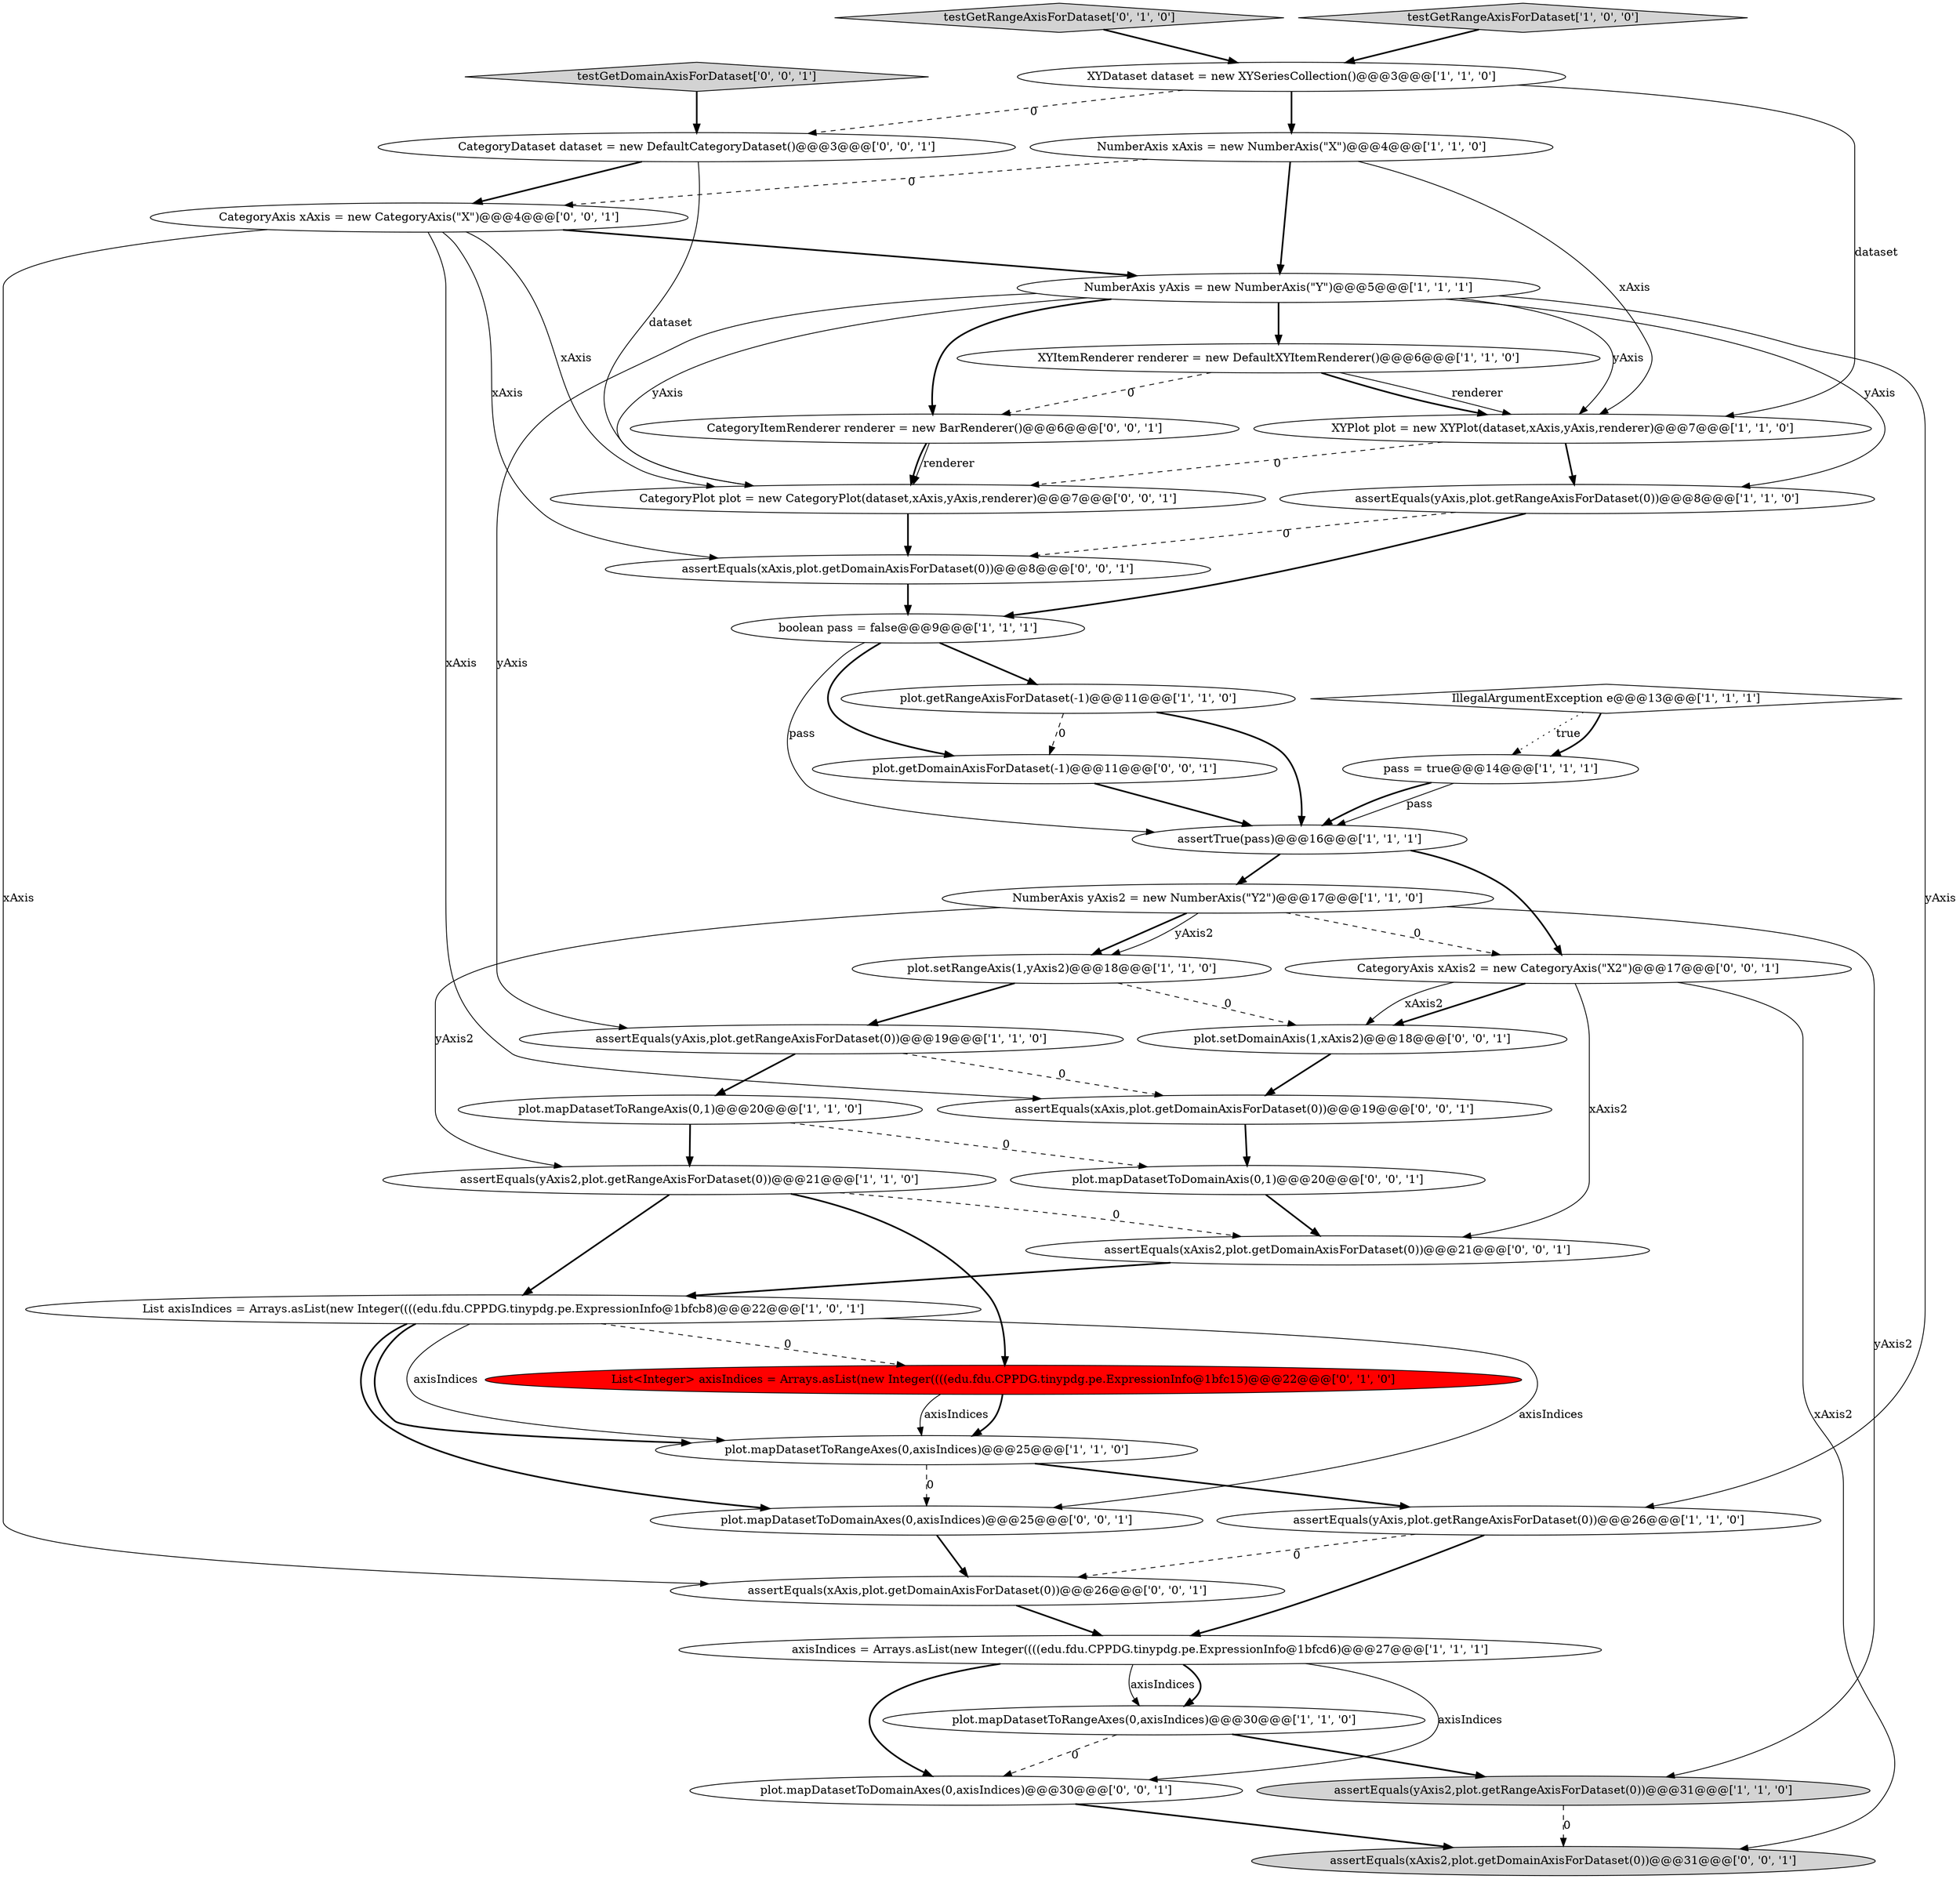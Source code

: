 digraph {
38 [style = filled, label = "plot.mapDatasetToDomainAxes(0,axisIndices)@@@25@@@['0', '0', '1']", fillcolor = white, shape = ellipse image = "AAA0AAABBB3BBB"];
4 [style = filled, label = "assertEquals(yAxis,plot.getRangeAxisForDataset(0))@@@26@@@['1', '1', '0']", fillcolor = white, shape = ellipse image = "AAA0AAABBB1BBB"];
15 [style = filled, label = "plot.getRangeAxisForDataset(-1)@@@11@@@['1', '1', '0']", fillcolor = white, shape = ellipse image = "AAA0AAABBB1BBB"];
8 [style = filled, label = "pass = true@@@14@@@['1', '1', '1']", fillcolor = white, shape = ellipse image = "AAA0AAABBB1BBB"];
32 [style = filled, label = "plot.setDomainAxis(1,xAxis2)@@@18@@@['0', '0', '1']", fillcolor = white, shape = ellipse image = "AAA0AAABBB3BBB"];
10 [style = filled, label = "NumberAxis yAxis2 = new NumberAxis(\"Y2\")@@@17@@@['1', '1', '0']", fillcolor = white, shape = ellipse image = "AAA0AAABBB1BBB"];
22 [style = filled, label = "XYPlot plot = new XYPlot(dataset,xAxis,yAxis,renderer)@@@7@@@['1', '1', '0']", fillcolor = white, shape = ellipse image = "AAA0AAABBB1BBB"];
20 [style = filled, label = "plot.mapDatasetToRangeAxes(0,axisIndices)@@@30@@@['1', '1', '0']", fillcolor = white, shape = ellipse image = "AAA0AAABBB1BBB"];
36 [style = filled, label = "assertEquals(xAxis2,plot.getDomainAxisForDataset(0))@@@21@@@['0', '0', '1']", fillcolor = white, shape = ellipse image = "AAA0AAABBB3BBB"];
9 [style = filled, label = "assertTrue(pass)@@@16@@@['1', '1', '1']", fillcolor = white, shape = ellipse image = "AAA0AAABBB1BBB"];
12 [style = filled, label = "XYItemRenderer renderer = new DefaultXYItemRenderer()@@@6@@@['1', '1', '0']", fillcolor = white, shape = ellipse image = "AAA0AAABBB1BBB"];
27 [style = filled, label = "CategoryItemRenderer renderer = new BarRenderer()@@@6@@@['0', '0', '1']", fillcolor = white, shape = ellipse image = "AAA0AAABBB3BBB"];
28 [style = filled, label = "testGetDomainAxisForDataset['0', '0', '1']", fillcolor = lightgray, shape = diamond image = "AAA0AAABBB3BBB"];
5 [style = filled, label = "axisIndices = Arrays.asList(new Integer((((edu.fdu.CPPDG.tinypdg.pe.ExpressionInfo@1bfcd6)@@@27@@@['1', '1', '1']", fillcolor = white, shape = ellipse image = "AAA0AAABBB1BBB"];
17 [style = filled, label = "plot.mapDatasetToRangeAxes(0,axisIndices)@@@25@@@['1', '1', '0']", fillcolor = white, shape = ellipse image = "AAA0AAABBB1BBB"];
18 [style = filled, label = "plot.mapDatasetToRangeAxis(0,1)@@@20@@@['1', '1', '0']", fillcolor = white, shape = ellipse image = "AAA0AAABBB1BBB"];
6 [style = filled, label = "IllegalArgumentException e@@@13@@@['1', '1', '1']", fillcolor = white, shape = diamond image = "AAA0AAABBB1BBB"];
30 [style = filled, label = "CategoryDataset dataset = new DefaultCategoryDataset()@@@3@@@['0', '0', '1']", fillcolor = white, shape = ellipse image = "AAA0AAABBB3BBB"];
37 [style = filled, label = "assertEquals(xAxis2,plot.getDomainAxisForDataset(0))@@@31@@@['0', '0', '1']", fillcolor = lightgray, shape = ellipse image = "AAA0AAABBB3BBB"];
26 [style = filled, label = "plot.getDomainAxisForDataset(-1)@@@11@@@['0', '0', '1']", fillcolor = white, shape = ellipse image = "AAA0AAABBB3BBB"];
40 [style = filled, label = "assertEquals(xAxis,plot.getDomainAxisForDataset(0))@@@26@@@['0', '0', '1']", fillcolor = white, shape = ellipse image = "AAA0AAABBB3BBB"];
25 [style = filled, label = "CategoryAxis xAxis = new CategoryAxis(\"X\")@@@4@@@['0', '0', '1']", fillcolor = white, shape = ellipse image = "AAA0AAABBB3BBB"];
19 [style = filled, label = "boolean pass = false@@@9@@@['1', '1', '1']", fillcolor = white, shape = ellipse image = "AAA0AAABBB1BBB"];
0 [style = filled, label = "NumberAxis xAxis = new NumberAxis(\"X\")@@@4@@@['1', '1', '0']", fillcolor = white, shape = ellipse image = "AAA0AAABBB1BBB"];
39 [style = filled, label = "plot.mapDatasetToDomainAxis(0,1)@@@20@@@['0', '0', '1']", fillcolor = white, shape = ellipse image = "AAA0AAABBB3BBB"];
11 [style = filled, label = "List axisIndices = Arrays.asList(new Integer((((edu.fdu.CPPDG.tinypdg.pe.ExpressionInfo@1bfcb8)@@@22@@@['1', '0', '1']", fillcolor = white, shape = ellipse image = "AAA0AAABBB1BBB"];
14 [style = filled, label = "NumberAxis yAxis = new NumberAxis(\"Y\")@@@5@@@['1', '1', '1']", fillcolor = white, shape = ellipse image = "AAA0AAABBB1BBB"];
21 [style = filled, label = "assertEquals(yAxis2,plot.getRangeAxisForDataset(0))@@@21@@@['1', '1', '0']", fillcolor = white, shape = ellipse image = "AAA0AAABBB1BBB"];
23 [style = filled, label = "List<Integer> axisIndices = Arrays.asList(new Integer((((edu.fdu.CPPDG.tinypdg.pe.ExpressionInfo@1bfc15)@@@22@@@['0', '1', '0']", fillcolor = red, shape = ellipse image = "AAA1AAABBB2BBB"];
35 [style = filled, label = "assertEquals(xAxis,plot.getDomainAxisForDataset(0))@@@19@@@['0', '0', '1']", fillcolor = white, shape = ellipse image = "AAA0AAABBB3BBB"];
34 [style = filled, label = "plot.mapDatasetToDomainAxes(0,axisIndices)@@@30@@@['0', '0', '1']", fillcolor = white, shape = ellipse image = "AAA0AAABBB3BBB"];
29 [style = filled, label = "CategoryAxis xAxis2 = new CategoryAxis(\"X2\")@@@17@@@['0', '0', '1']", fillcolor = white, shape = ellipse image = "AAA0AAABBB3BBB"];
2 [style = filled, label = "plot.setRangeAxis(1,yAxis2)@@@18@@@['1', '1', '0']", fillcolor = white, shape = ellipse image = "AAA0AAABBB1BBB"];
1 [style = filled, label = "assertEquals(yAxis,plot.getRangeAxisForDataset(0))@@@8@@@['1', '1', '0']", fillcolor = white, shape = ellipse image = "AAA0AAABBB1BBB"];
13 [style = filled, label = "XYDataset dataset = new XYSeriesCollection()@@@3@@@['1', '1', '0']", fillcolor = white, shape = ellipse image = "AAA0AAABBB1BBB"];
24 [style = filled, label = "testGetRangeAxisForDataset['0', '1', '0']", fillcolor = lightgray, shape = diamond image = "AAA0AAABBB2BBB"];
7 [style = filled, label = "assertEquals(yAxis2,plot.getRangeAxisForDataset(0))@@@31@@@['1', '1', '0']", fillcolor = lightgray, shape = ellipse image = "AAA0AAABBB1BBB"];
3 [style = filled, label = "assertEquals(yAxis,plot.getRangeAxisForDataset(0))@@@19@@@['1', '1', '0']", fillcolor = white, shape = ellipse image = "AAA0AAABBB1BBB"];
31 [style = filled, label = "CategoryPlot plot = new CategoryPlot(dataset,xAxis,yAxis,renderer)@@@7@@@['0', '0', '1']", fillcolor = white, shape = ellipse image = "AAA0AAABBB3BBB"];
16 [style = filled, label = "testGetRangeAxisForDataset['1', '0', '0']", fillcolor = lightgray, shape = diamond image = "AAA0AAABBB1BBB"];
33 [style = filled, label = "assertEquals(xAxis,plot.getDomainAxisForDataset(0))@@@8@@@['0', '0', '1']", fillcolor = white, shape = ellipse image = "AAA0AAABBB3BBB"];
32->35 [style = bold, label=""];
5->20 [style = bold, label=""];
2->32 [style = dashed, label="0"];
26->9 [style = bold, label=""];
25->14 [style = bold, label=""];
9->10 [style = bold, label=""];
36->11 [style = bold, label=""];
5->34 [style = bold, label=""];
3->18 [style = bold, label=""];
18->39 [style = dashed, label="0"];
0->14 [style = bold, label=""];
0->25 [style = dashed, label="0"];
30->31 [style = solid, label="dataset"];
25->35 [style = solid, label="xAxis"];
23->17 [style = bold, label=""];
29->37 [style = solid, label="xAxis2"];
19->15 [style = bold, label=""];
9->29 [style = bold, label=""];
12->22 [style = bold, label=""];
19->9 [style = solid, label="pass"];
13->22 [style = solid, label="dataset"];
0->22 [style = solid, label="xAxis"];
28->30 [style = bold, label=""];
10->7 [style = solid, label="yAxis2"];
29->36 [style = solid, label="xAxis2"];
27->31 [style = bold, label=""];
10->29 [style = dashed, label="0"];
21->36 [style = dashed, label="0"];
25->33 [style = solid, label="xAxis"];
14->4 [style = solid, label="yAxis"];
25->31 [style = solid, label="xAxis"];
40->5 [style = bold, label=""];
21->11 [style = bold, label=""];
20->34 [style = dashed, label="0"];
15->9 [style = bold, label=""];
19->26 [style = bold, label=""];
31->33 [style = bold, label=""];
29->32 [style = bold, label=""];
12->27 [style = dashed, label="0"];
15->26 [style = dashed, label="0"];
11->17 [style = bold, label=""];
10->2 [style = bold, label=""];
20->7 [style = bold, label=""];
1->19 [style = bold, label=""];
22->31 [style = dashed, label="0"];
13->0 [style = bold, label=""];
24->13 [style = bold, label=""];
21->23 [style = bold, label=""];
1->33 [style = dashed, label="0"];
16->13 [style = bold, label=""];
3->35 [style = dashed, label="0"];
8->9 [style = solid, label="pass"];
2->3 [style = bold, label=""];
35->39 [style = bold, label=""];
11->23 [style = dashed, label="0"];
17->38 [style = dashed, label="0"];
12->22 [style = solid, label="renderer"];
29->32 [style = solid, label="xAxis2"];
5->34 [style = solid, label="axisIndices"];
6->8 [style = dotted, label="true"];
11->38 [style = solid, label="axisIndices"];
11->17 [style = solid, label="axisIndices"];
14->27 [style = bold, label=""];
22->1 [style = bold, label=""];
18->21 [style = bold, label=""];
33->19 [style = bold, label=""];
14->22 [style = solid, label="yAxis"];
38->40 [style = bold, label=""];
4->5 [style = bold, label=""];
5->20 [style = solid, label="axisIndices"];
17->4 [style = bold, label=""];
11->38 [style = bold, label=""];
14->3 [style = solid, label="yAxis"];
30->25 [style = bold, label=""];
25->40 [style = solid, label="xAxis"];
23->17 [style = solid, label="axisIndices"];
10->2 [style = solid, label="yAxis2"];
34->37 [style = bold, label=""];
27->31 [style = solid, label="renderer"];
14->12 [style = bold, label=""];
6->8 [style = bold, label=""];
8->9 [style = bold, label=""];
10->21 [style = solid, label="yAxis2"];
7->37 [style = dashed, label="0"];
14->1 [style = solid, label="yAxis"];
14->31 [style = solid, label="yAxis"];
4->40 [style = dashed, label="0"];
39->36 [style = bold, label=""];
13->30 [style = dashed, label="0"];
}
